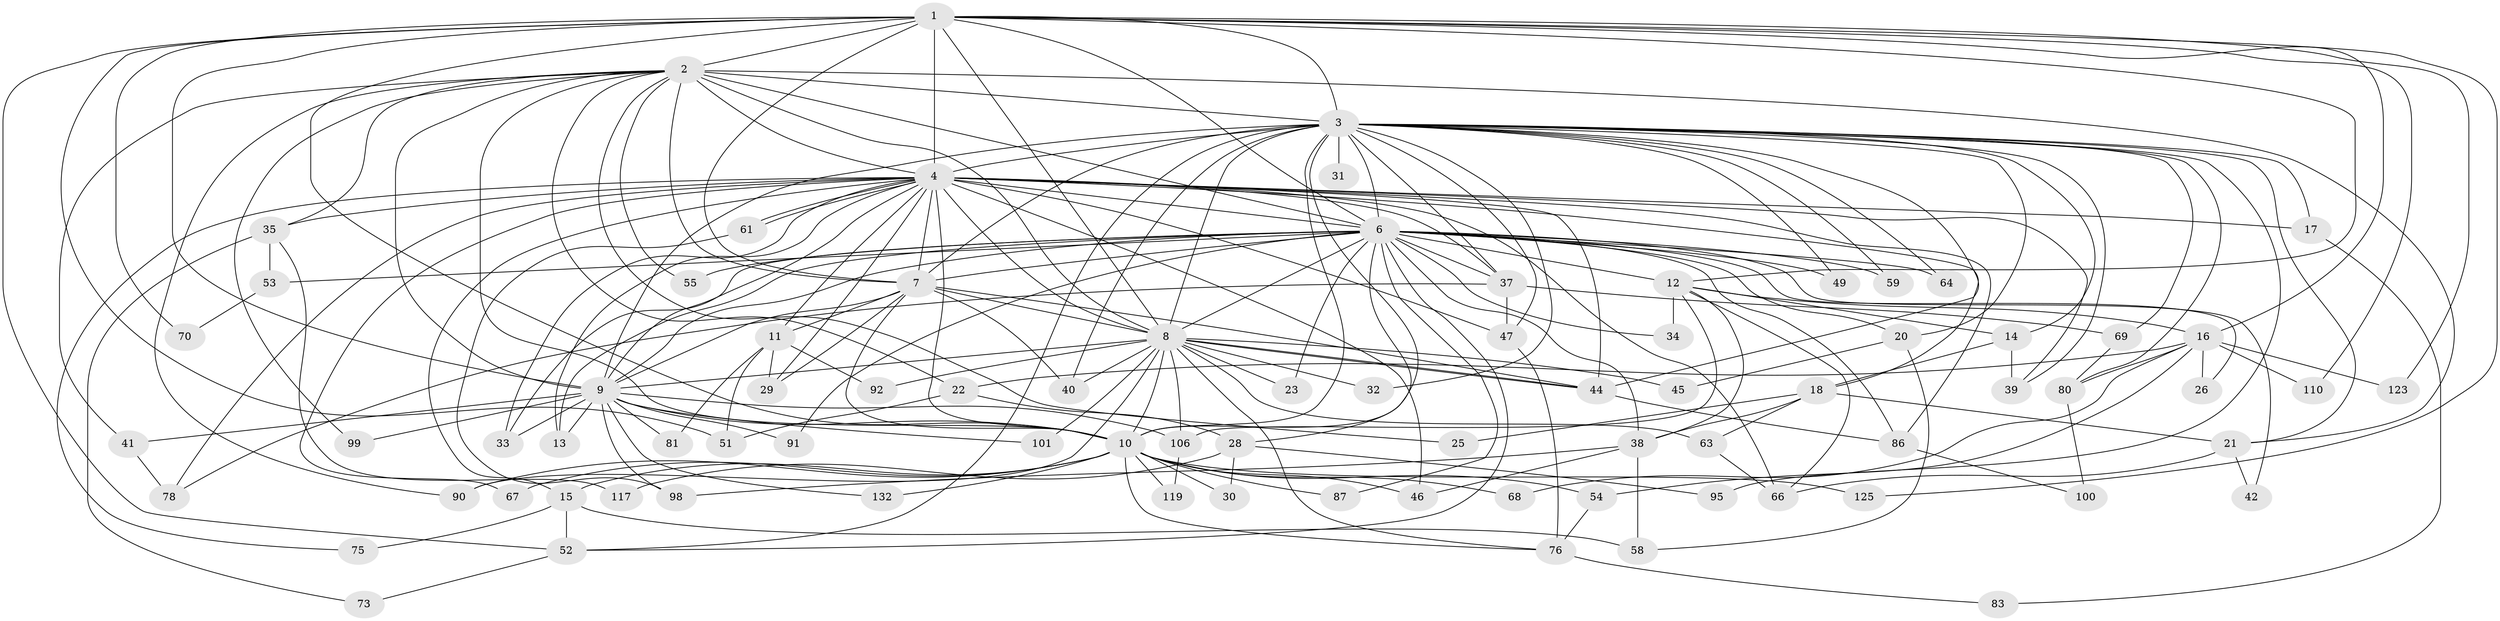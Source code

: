 // original degree distribution, {19: 0.007407407407407408, 21: 0.014814814814814815, 15: 0.007407407407407408, 33: 0.014814814814814815, 28: 0.007407407407407408, 18: 0.007407407407407408, 20: 0.007407407407407408, 27: 0.007407407407407408, 6: 0.02962962962962963, 8: 0.007407407407407408, 3: 0.22962962962962963, 4: 0.06666666666666667, 5: 0.06666666666666667, 9: 0.007407407407407408, 2: 0.5185185185185185}
// Generated by graph-tools (version 1.1) at 2025/17/03/04/25 18:17:52]
// undirected, 81 vertices, 206 edges
graph export_dot {
graph [start="1"]
  node [color=gray90,style=filled];
  1 [super="+19"];
  2 [super="+118+105+97+85"];
  3 [super="+5+24+43"];
  4 [super="+36+48+82+27+65+104+120+122+88+79+102"];
  6 [super="+60+72"];
  7 [super="+108+130+114"];
  8 [super="+50"];
  9;
  10;
  11;
  12;
  13;
  14;
  15;
  16;
  17;
  18;
  20 [super="+62"];
  21 [super="+77"];
  22;
  23;
  25;
  26;
  28;
  29;
  30;
  31;
  32;
  33 [super="+71"];
  34 [super="+84"];
  35;
  37 [super="+57"];
  38 [super="+94+115"];
  39;
  40;
  41;
  42;
  44 [super="+74+89+56+96"];
  45;
  46;
  47;
  49;
  51 [super="+128"];
  52 [super="+127"];
  53;
  54;
  55;
  58;
  59;
  61;
  63;
  64;
  66 [super="+121+134"];
  67;
  68;
  69;
  70;
  73;
  75;
  76 [super="+116"];
  78;
  80 [super="+93"];
  81;
  83;
  86;
  87;
  90;
  91;
  92;
  95;
  98 [super="+126"];
  99;
  100;
  101;
  106 [super="+111"];
  110;
  117;
  119;
  123;
  125;
  132;
  1 -- 2;
  1 -- 3 [weight=2];
  1 -- 4 [weight=3];
  1 -- 6 [weight=2];
  1 -- 7 [weight=2];
  1 -- 8;
  1 -- 9;
  1 -- 10;
  1 -- 12;
  1 -- 16;
  1 -- 110;
  1 -- 123;
  1 -- 125;
  1 -- 70;
  1 -- 52;
  1 -- 51;
  2 -- 3 [weight=4];
  2 -- 4 [weight=2];
  2 -- 6;
  2 -- 7 [weight=2];
  2 -- 8 [weight=2];
  2 -- 9;
  2 -- 10;
  2 -- 21;
  2 -- 22;
  2 -- 25;
  2 -- 35;
  2 -- 41;
  2 -- 55;
  2 -- 99;
  2 -- 90;
  3 -- 4 [weight=3];
  3 -- 6 [weight=3];
  3 -- 7 [weight=2];
  3 -- 8 [weight=2];
  3 -- 9 [weight=2];
  3 -- 10 [weight=2];
  3 -- 14;
  3 -- 17;
  3 -- 49;
  3 -- 64;
  3 -- 69;
  3 -- 80;
  3 -- 20;
  3 -- 28;
  3 -- 31;
  3 -- 32;
  3 -- 95;
  3 -- 37 [weight=2];
  3 -- 39;
  3 -- 47;
  3 -- 52;
  3 -- 59;
  3 -- 40;
  3 -- 44;
  3 -- 21;
  4 -- 6 [weight=2];
  4 -- 7 [weight=2];
  4 -- 8;
  4 -- 9 [weight=2];
  4 -- 10 [weight=4];
  4 -- 11;
  4 -- 15;
  4 -- 17;
  4 -- 18;
  4 -- 46;
  4 -- 47 [weight=2];
  4 -- 61;
  4 -- 61;
  4 -- 75;
  4 -- 66;
  4 -- 67;
  4 -- 35;
  4 -- 39;
  4 -- 33;
  4 -- 86;
  4 -- 29;
  4 -- 44 [weight=2];
  4 -- 13;
  4 -- 78;
  4 -- 37;
  6 -- 7;
  6 -- 8;
  6 -- 9;
  6 -- 10 [weight=2];
  6 -- 12;
  6 -- 13;
  6 -- 20;
  6 -- 23;
  6 -- 26;
  6 -- 33;
  6 -- 34 [weight=2];
  6 -- 37 [weight=2];
  6 -- 38;
  6 -- 42;
  6 -- 49;
  6 -- 53;
  6 -- 55;
  6 -- 59;
  6 -- 64;
  6 -- 86;
  6 -- 87;
  6 -- 91;
  6 -- 52;
  7 -- 8;
  7 -- 9;
  7 -- 10 [weight=3];
  7 -- 11;
  7 -- 29;
  7 -- 40;
  7 -- 44;
  8 -- 9;
  8 -- 10;
  8 -- 23;
  8 -- 32;
  8 -- 44;
  8 -- 44;
  8 -- 45;
  8 -- 63;
  8 -- 90;
  8 -- 92;
  8 -- 101;
  8 -- 106;
  8 -- 40;
  8 -- 76;
  9 -- 10;
  9 -- 13;
  9 -- 33;
  9 -- 41;
  9 -- 81;
  9 -- 91;
  9 -- 98;
  9 -- 99;
  9 -- 101;
  9 -- 106;
  9 -- 132;
  10 -- 15;
  10 -- 30;
  10 -- 46;
  10 -- 54;
  10 -- 67;
  10 -- 68;
  10 -- 76;
  10 -- 87;
  10 -- 90;
  10 -- 119;
  10 -- 125;
  10 -- 132;
  11 -- 29;
  11 -- 51;
  11 -- 81;
  11 -- 92;
  12 -- 14;
  12 -- 16;
  12 -- 34;
  12 -- 66;
  12 -- 106;
  12 -- 38;
  14 -- 18;
  14 -- 39;
  15 -- 52;
  15 -- 58;
  15 -- 75;
  16 -- 22;
  16 -- 26;
  16 -- 54;
  16 -- 68;
  16 -- 80;
  16 -- 110;
  16 -- 123;
  17 -- 83;
  18 -- 21;
  18 -- 25;
  18 -- 38;
  18 -- 63;
  20 -- 45;
  20 -- 58;
  21 -- 42;
  21 -- 66;
  22 -- 28;
  22 -- 51;
  28 -- 30;
  28 -- 95;
  28 -- 117;
  35 -- 53;
  35 -- 73;
  35 -- 117;
  37 -- 69;
  37 -- 78;
  37 -- 47;
  38 -- 58;
  38 -- 98;
  38 -- 46;
  41 -- 78;
  44 -- 86;
  47 -- 76;
  52 -- 73;
  53 -- 70;
  54 -- 76;
  61 -- 98;
  63 -- 66;
  69 -- 80;
  76 -- 83;
  80 -- 100;
  86 -- 100;
  106 -- 119;
}
